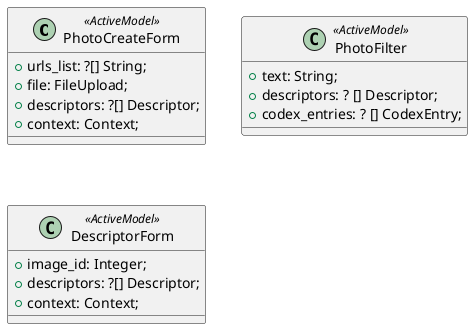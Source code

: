 @startuml DataTransfer

class PhotoCreateForm <<ActiveModel>> {
    + urls_list: ?[] String;
    + file: FileUpload;
    + descriptors: ?[] Descriptor; 
    + context: Context;
} 

class PhotoFilter <<ActiveModel>> {
    + text: String;
    + descriptors: ? [] Descriptor;
    + codex_entries: ? [] CodexEntry;   
} 

class DescriptorForm <<ActiveModel>> {
    + image_id: Integer;
    + descriptors: ?[] Descriptor; 
    + context: Context;
} 

@enduml

